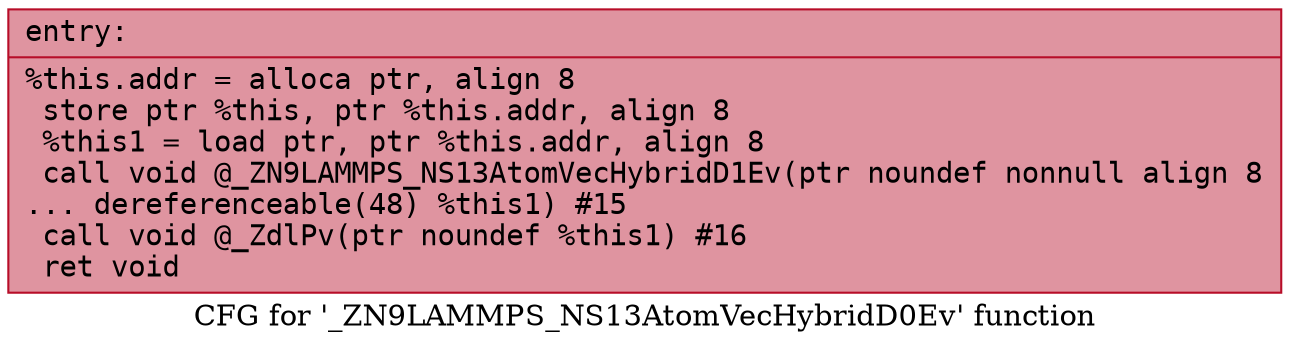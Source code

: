 digraph "CFG for '_ZN9LAMMPS_NS13AtomVecHybridD0Ev' function" {
	label="CFG for '_ZN9LAMMPS_NS13AtomVecHybridD0Ev' function";

	Node0x557e2aeddfc0 [shape=record,color="#b70d28ff", style=filled, fillcolor="#b70d2870" fontname="Courier",label="{entry:\l|  %this.addr = alloca ptr, align 8\l  store ptr %this, ptr %this.addr, align 8\l  %this1 = load ptr, ptr %this.addr, align 8\l  call void @_ZN9LAMMPS_NS13AtomVecHybridD1Ev(ptr noundef nonnull align 8\l... dereferenceable(48) %this1) #15\l  call void @_ZdlPv(ptr noundef %this1) #16\l  ret void\l}"];
}
